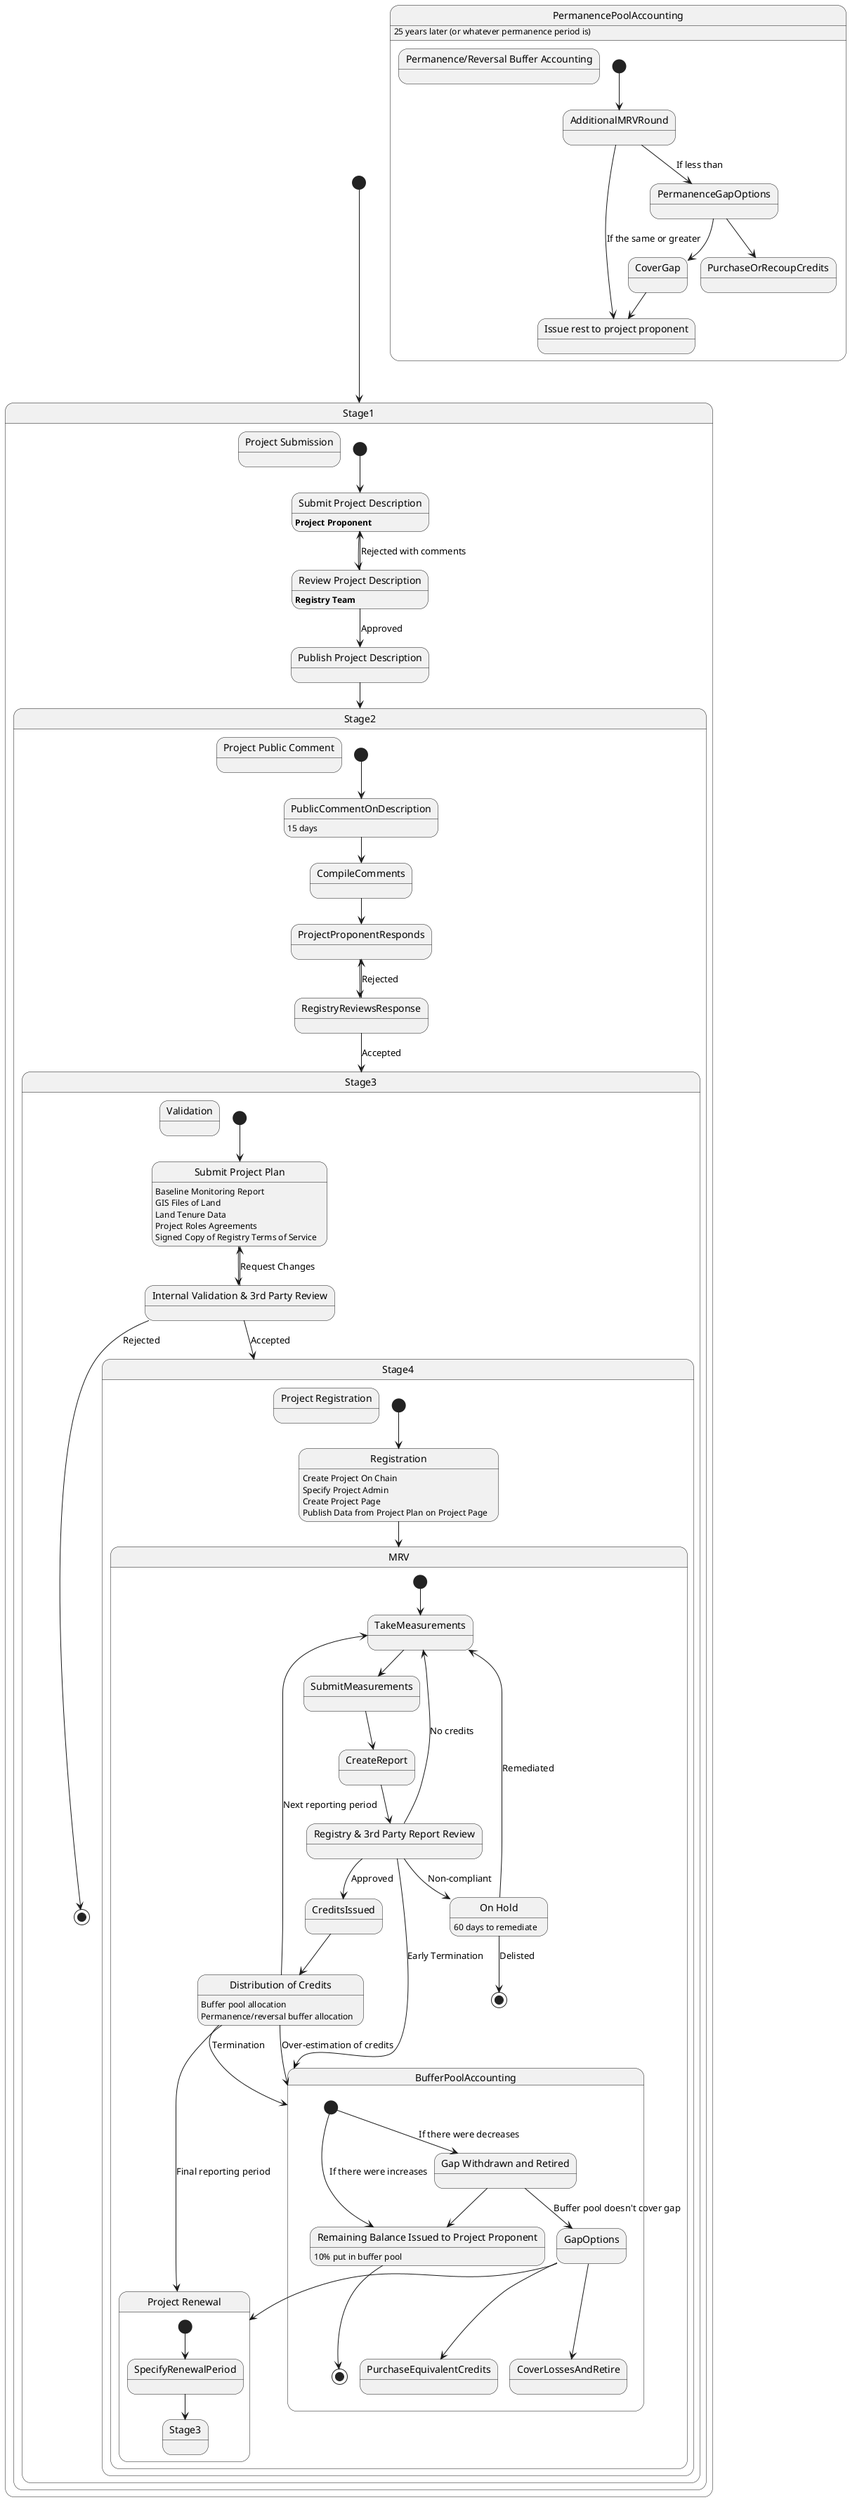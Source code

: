 @startuml

[*] --> Stage1

state Stage1 {
  state "Project Submission" as Stage1
  [*] --> SubmitProjDesc
  state "Submit Project Description" as SubmitProjDesc
  SubmitProjDesc: <b>Project Proponent</b>
  SubmitProjDesc --> ReviewProjDesc
  state "Review Project Description" as ReviewProjDesc
  ReviewProjDesc --> PublishProjDesc : Approved
  ReviewProjDesc --> SubmitProjDesc : Rejected with comments
  ReviewProjDesc: <b>Registry Team</b>
  state "Publish Project Description" as PublishProjDesc
  PublishProjDesc --> Stage2
}

state Stage2 {
  state "Project Public Comment" as Stage2
  [*] --> PublicCommentOnDescription
  PublicCommentOnDescription : 15 days
  PublicCommentOnDescription --> CompileComments
  CompileComments --> ProjectProponentResponds
  ProjectProponentResponds --> RegistryReviewsResponse
  RegistryReviewsResponse --> ProjectProponentResponds : Rejected
  RegistryReviewsResponse --> Stage3 : Accepted
}

state Stage3 {
  state "Validation" as Stage3
  [*] --> SubmitProjectPlan
  state "Submit Project Plan" as SubmitProjectPlan
  SubmitProjectPlan: Baseline Monitoring Report
  SubmitProjectPlan: GIS Files of Land
  SubmitProjectPlan: Land Tenure Data
  SubmitProjectPlan: Project Roles Agreements
  SubmitProjectPlan: Signed Copy of Registry Terms of Service
  SubmitProjectPlan --> InternalValidation
  state "Internal Validation & 3rd Party Review" as InternalValidation
  InternalValidation --> SubmitProjectPlan : Request Changes
  InternalValidation --> [*] : Rejected
  InternalValidation --> Stage4 : Accepted
}

state Stage4 {
    state "Project Registration" as Stage4
    [*] --> Registration
    Registration: Create Project On Chain
    Registration: Specify Project Admin
    Registration: Create Project Page
    Registration: Publish Data from Project Plan on Project Page
    Registration --> MRV
}

state MRV {
    [*] --> TakeMeasurements
    TakeMeasurements --> SubmitMeasurements
    SubmitMeasurements --> CreateReport
    CreateReport --> RegistryReviewsReport
    state "Registry & 3rd Party Report Review" as RegistryReviewsReport
    RegistryReviewsReport --> CreditsIssued : Approved
    RegistryReviewsReport --> TakeMeasurements : No credits
    RegistryReviewsReport --> OnHold : Non-compliant
    state "On Hold" as OnHold
    OnHold: 60 days to remediate
    OnHold --> [*] : Delisted
    OnHold --> TakeMeasurements : Remediated
    CreditsIssued --> Distribution
    state "Distribution of Credits" as Distribution
    Distribution: Buffer pool allocation
    Distribution: Permanence/reversal buffer allocation
    Distribution --> TakeMeasurements : Next reporting period
    Distribution --> ProjectRenewal : Final reporting period
    Distribution --> BufferPoolAccounting : Termination
    Distribution --> BufferPoolAccounting : Over-estimation of credits
    RegistryReviewsReport --> BufferPoolAccounting : Early Termination
}

state "Project Renewal" as ProjectRenewal

state ProjectRenewal {
    [*] --> SpecifyRenewalPeriod
    SpecifyRenewalPeriod --> Stage3
}

state BufferPoolAccounting {
    [*] --> RemainingBalanceToProjProp : If there were increases
    state "Remaining Balance Issued to Project Proponent" as RemainingBalanceToProjProp
    RemainingBalanceToProjProp: 10% put in buffer pool
    [*] --> GapWithdrawnAndRetired : If there were decreases
    GapWithdrawnAndRetired --> RemainingBalanceToProjProp
    state "Gap Withdrawn and Retired" as GapWithdrawnAndRetired
    RemainingBalanceToProjProp --> [*]
    GapWithdrawnAndRetired --> GapOptions : Buffer pool doesn't cover gap
    GapOptions --> ProjectRenewal
    GapOptions --> CoverLossesAndRetire
    GapOptions --> PurchaseEquivalentCredits
}

state PermanencePoolAccounting {
    state "Permanence/Reversal Buffer Accounting" as PermanencePoolAccounting
    PermanencePoolAccounting : 25 years later (or whatever permanence period is)
    [*] --> AdditionalMRVRound
    AdditionalMRVRound --> IssuedToProjProp : If the same or greater
    state "Issue rest to project proponent" as IssuedToProjProp
    AdditionalMRVRound --> PermanenceGapOptions : If less than
    PermanenceGapOptions --> CoverGap
    PermanenceGapOptions --> PurchaseOrRecoupCredits
    CoverGap --> IssuedToProjProp
}

@enduml